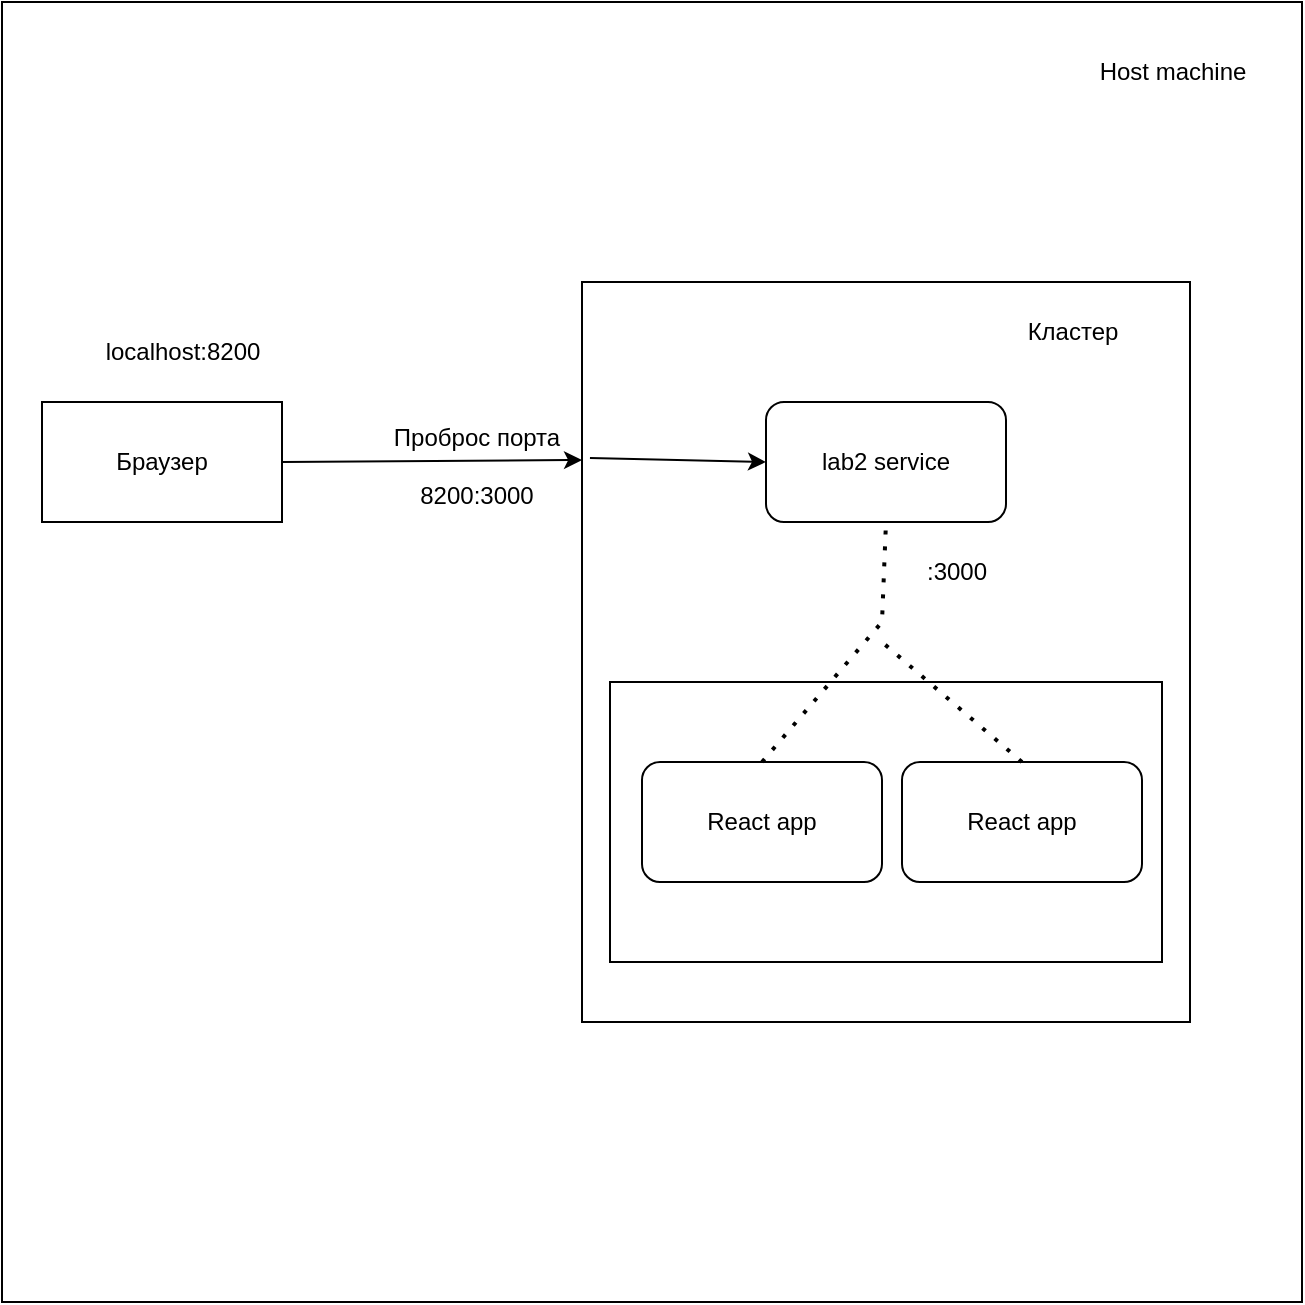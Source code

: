 <mxfile version="22.0.8" type="device">
  <diagram name="Страница — 1" id="Y8ZyyaoFjQq6os02VSiY">
    <mxGraphModel dx="1386" dy="767" grid="1" gridSize="10" guides="1" tooltips="1" connect="1" arrows="1" fold="1" page="1" pageScale="1" pageWidth="827" pageHeight="1169" math="0" shadow="0">
      <root>
        <mxCell id="0" />
        <mxCell id="1" parent="0" />
        <mxCell id="1M9EGPzEf9IJFgaJxFxX-1" value="" style="whiteSpace=wrap;html=1;aspect=fixed;fontStyle=2;align=left;" parent="1" vertex="1">
          <mxGeometry x="110" y="100" width="650" height="650" as="geometry" />
        </mxCell>
        <mxCell id="1M9EGPzEf9IJFgaJxFxX-3" value="Host machine" style="text;html=1;align=center;verticalAlign=middle;resizable=0;points=[];autosize=1;strokeColor=none;fillColor=none;" parent="1" vertex="1">
          <mxGeometry x="645" y="120" width="100" height="30" as="geometry" />
        </mxCell>
        <mxCell id="1M9EGPzEf9IJFgaJxFxX-4" value="Браузер" style="rounded=0;whiteSpace=wrap;html=1;" parent="1" vertex="1">
          <mxGeometry x="130" y="300" width="120" height="60" as="geometry" />
        </mxCell>
        <mxCell id="1M9EGPzEf9IJFgaJxFxX-6" value="" style="rounded=0;whiteSpace=wrap;html=1;" parent="1" vertex="1">
          <mxGeometry x="400" y="240" width="304" height="370" as="geometry" />
        </mxCell>
        <mxCell id="1M9EGPzEf9IJFgaJxFxX-8" value="lab2 service" style="rounded=1;whiteSpace=wrap;html=1;" parent="1" vertex="1">
          <mxGeometry x="492" y="300" width="120" height="60" as="geometry" />
        </mxCell>
        <mxCell id="1M9EGPzEf9IJFgaJxFxX-10" value="" style="endArrow=classic;html=1;rounded=0;exitX=1;exitY=0.5;exitDx=0;exitDy=0;entryX=0.982;entryY=0.45;entryDx=0;entryDy=0;entryPerimeter=0;" parent="1" source="1M9EGPzEf9IJFgaJxFxX-4" target="1M9EGPzEf9IJFgaJxFxX-14" edge="1">
          <mxGeometry width="50" height="50" relative="1" as="geometry">
            <mxPoint x="390" y="420" as="sourcePoint" />
            <mxPoint x="340" y="350" as="targetPoint" />
          </mxGeometry>
        </mxCell>
        <mxCell id="1M9EGPzEf9IJFgaJxFxX-11" value="localhost:8200" style="text;html=1;align=center;verticalAlign=middle;resizable=0;points=[];autosize=1;strokeColor=none;fillColor=none;" parent="1" vertex="1">
          <mxGeometry x="150" y="260" width="100" height="30" as="geometry" />
        </mxCell>
        <mxCell id="1M9EGPzEf9IJFgaJxFxX-14" value="Проброс порта&lt;br&gt;&lt;br&gt;8200:3000" style="text;html=1;align=center;verticalAlign=middle;resizable=0;points=[];autosize=1;strokeColor=none;fillColor=none;" parent="1" vertex="1">
          <mxGeometry x="292" y="302" width="110" height="60" as="geometry" />
        </mxCell>
        <mxCell id="1M9EGPzEf9IJFgaJxFxX-15" value="" style="endArrow=classic;html=1;rounded=0;exitX=1.018;exitY=0.433;exitDx=0;exitDy=0;entryX=0;entryY=0.5;entryDx=0;entryDy=0;exitPerimeter=0;" parent="1" source="1M9EGPzEf9IJFgaJxFxX-14" target="1M9EGPzEf9IJFgaJxFxX-8" edge="1">
          <mxGeometry width="50" height="50" relative="1" as="geometry">
            <mxPoint x="320" y="560" as="sourcePoint" />
            <mxPoint x="370" y="510" as="targetPoint" />
          </mxGeometry>
        </mxCell>
        <mxCell id="UN-FCqZMBIF3Mas1bnpK-2" value="" style="rounded=0;whiteSpace=wrap;html=1;" vertex="1" parent="1">
          <mxGeometry x="414" y="440" width="276" height="140" as="geometry" />
        </mxCell>
        <mxCell id="jYK01BvY8ta-V8yyBq_6-1" value="Кластер" style="text;html=1;align=center;verticalAlign=middle;resizable=0;points=[];autosize=1;strokeColor=none;fillColor=none;" parent="1" vertex="1">
          <mxGeometry x="610" y="250" width="70" height="30" as="geometry" />
        </mxCell>
        <mxCell id="UN-FCqZMBIF3Mas1bnpK-1" value="React app" style="rounded=1;whiteSpace=wrap;html=1;" vertex="1" parent="1">
          <mxGeometry x="430" y="480" width="120" height="60" as="geometry" />
        </mxCell>
        <mxCell id="1M9EGPzEf9IJFgaJxFxX-7" value="React app" style="rounded=1;whiteSpace=wrap;html=1;" parent="1" vertex="1">
          <mxGeometry x="560" y="480" width="120" height="60" as="geometry" />
        </mxCell>
        <mxCell id="UN-FCqZMBIF3Mas1bnpK-3" value="" style="endArrow=none;dashed=1;html=1;dashPattern=1 3;strokeWidth=2;rounded=0;entryX=0.5;entryY=1;entryDx=0;entryDy=0;exitX=0.5;exitY=0;exitDx=0;exitDy=0;" edge="1" parent="1" source="UN-FCqZMBIF3Mas1bnpK-1" target="1M9EGPzEf9IJFgaJxFxX-8">
          <mxGeometry width="50" height="50" relative="1" as="geometry">
            <mxPoint x="390" y="420" as="sourcePoint" />
            <mxPoint x="440" y="370" as="targetPoint" />
            <Array as="points">
              <mxPoint x="550" y="410" />
            </Array>
          </mxGeometry>
        </mxCell>
        <mxCell id="UN-FCqZMBIF3Mas1bnpK-4" value="" style="endArrow=none;dashed=1;html=1;dashPattern=1 3;strokeWidth=2;rounded=0;exitX=0.5;exitY=0;exitDx=0;exitDy=0;" edge="1" parent="1" source="1M9EGPzEf9IJFgaJxFxX-7">
          <mxGeometry width="50" height="50" relative="1" as="geometry">
            <mxPoint x="390" y="420" as="sourcePoint" />
            <mxPoint x="550" y="420" as="targetPoint" />
          </mxGeometry>
        </mxCell>
        <mxCell id="UN-FCqZMBIF3Mas1bnpK-6" value=":3000" style="text;html=1;align=center;verticalAlign=middle;resizable=0;points=[];autosize=1;strokeColor=none;fillColor=none;" vertex="1" parent="1">
          <mxGeometry x="562" y="370" width="50" height="30" as="geometry" />
        </mxCell>
      </root>
    </mxGraphModel>
  </diagram>
</mxfile>
